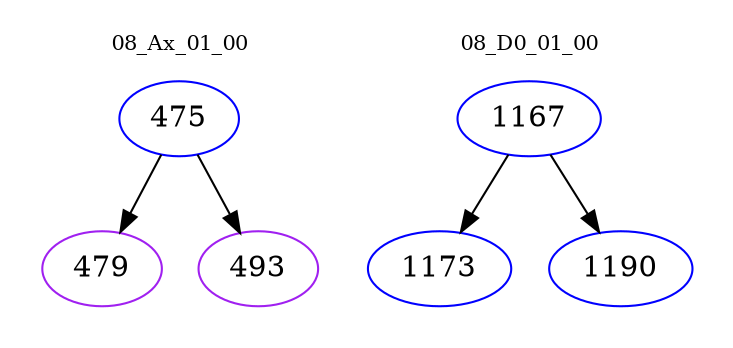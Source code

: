 digraph{
subgraph cluster_0 {
color = white
label = "08_Ax_01_00";
fontsize=10;
T0_475 [label="475", color="blue"]
T0_475 -> T0_479 [color="black"]
T0_479 [label="479", color="purple"]
T0_475 -> T0_493 [color="black"]
T0_493 [label="493", color="purple"]
}
subgraph cluster_1 {
color = white
label = "08_D0_01_00";
fontsize=10;
T1_1167 [label="1167", color="blue"]
T1_1167 -> T1_1173 [color="black"]
T1_1173 [label="1173", color="blue"]
T1_1167 -> T1_1190 [color="black"]
T1_1190 [label="1190", color="blue"]
}
}

